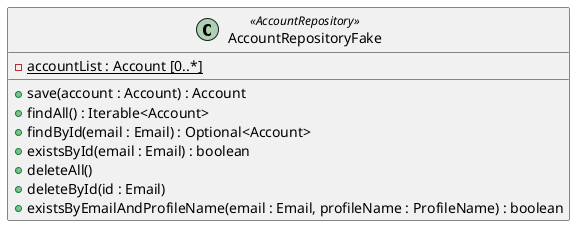 @startuml

class AccountRepositoryFake<<AccountRepository>>{
    - accountList : Account [0..*] {static}

    + save(account : Account) : Account
    + findAll() : Iterable<Account>
    + findById(email : Email) : Optional<Account>
    + existsById(email : Email) : boolean
    + deleteAll()
    + deleteById(id : Email)
    + existsByEmailAndProfileName(email : Email, profileName : ProfileName) : boolean

}


@enduml